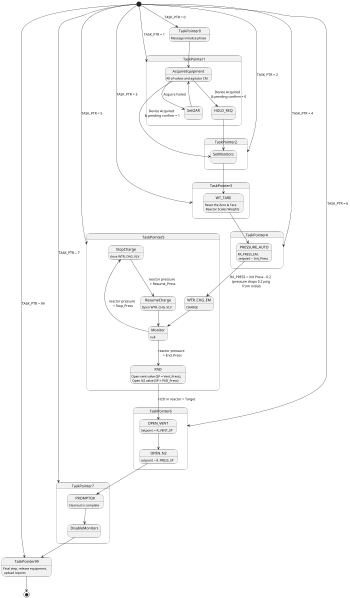 @startuml
scale 350 width
[*] --> TaskPointer0: TASK_PTR = 0
[*] --> TaskPointer1: TASK_PTR = 1
[*] --> TaskPointer2: TASK_PTR = 2
[*] --> TaskPointer3: TASK_PTR = 3
[*] --> TaskPointer4: TASK_PTR = 4
[*] --> TaskPointer5: TASK_PTR = 5
[*] --> TaskPointer6: TASK_PTR = 6
[*] --> TaskPointer7: TASK_PTR = 7
[*] --> TaskPointer99: TASK_PTR = 99

TaskPointer0: Message initialize phase

state TaskPointer1 {

TaskPointer0 --> AcquireEquipment

AcquireEquipment --> SetOAR: Acquire Failed
AcquireEquipment: All of valves and agitator CM
SetOAR --> AcquireEquipment
AcquireEquipment --> HOLD_REQ: Device Acquired  \n & pending confirm = 0

}

state TaskPointer2 {
AcquireEquipment --> SetMonitors: Device Acquired \n & pending confirm = 1
HOLD_REQ --> SetMonitors

}

state TaskPointer3 {
SetMonitors --> WT_TARE
WT_TARE: Reset the Zero & Tare \n Reactor Scales Weights

}

state TaskPointer4 {
WT_TARE --> PRESSURE_AUTO
PRESSURE_AUTO: RX_PRESS_EM, \n setpoint = Init_Press

}



state TaskPointer5 {

PRESSURE_AUTO --> WTR_CHG_EM: RX_PRESS > init Press - 0.2 \n (pressure drops 0.2 psig \n from initial)
WTR_CHG_EM: CHARGE
WTR_CHG_EM --> Monitor
Monitor: null

Monitor -left-> StopCharge: reactor pressure \n < Stop_Press
Monitor --> PAD: reactor pressure \n > End_Press

PAD: Open vent valve (SP = Vent_Press), \n Open N2 valve (SP = PAD_Press)

StopCharge: close WTR_CHG_VLV

StopCharge --> ResumeCharge: reactor pressure \n > Resume_Press
ResumeCharge: Open WTR_CHG_VLV

ResumeCharge --> Monitor
}


state TaskPointer6 {
PAD --> OPEN_VENT: H2O in reactor > Target
OPEN_VENT: Setpoint = R_VENT_SP

OPEN_VENT --> OPEN_N2
OPEN_N2: setpoint = R_PRESS_SP

}

state TaskPointer7 {

OPEN_N2 --> PROMPTOK
PROMPTOK: Cleanout is complete

PROMPTOK --> DisableMonitors

}

DisableMonitors --> TaskPointer99
TaskPointer99: Final step, release equipment, \n upload reports

TaskPointer99 --> [*]

@enduml